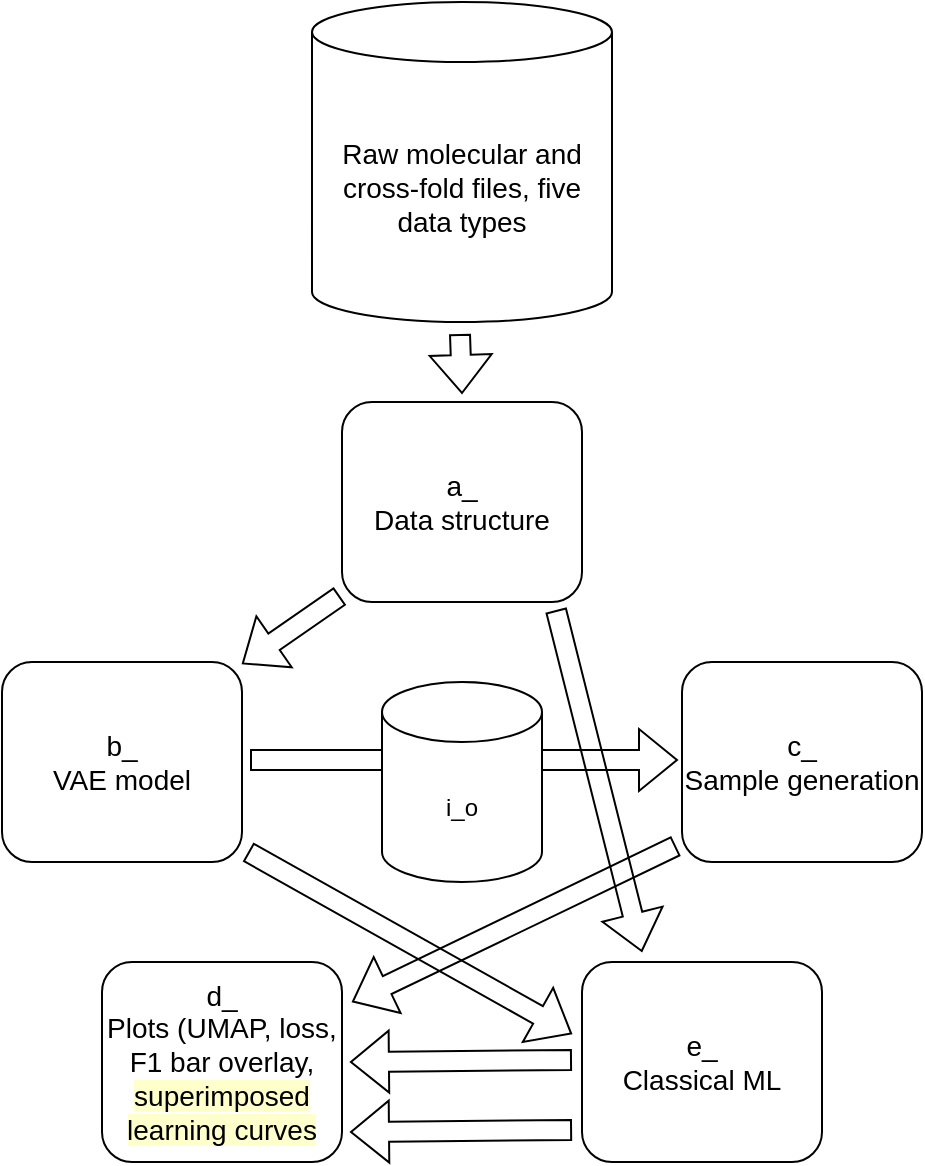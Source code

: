 <mxfile version="20.3.0" type="device"><diagram id="VFGlwU1RhSQXurh4tNDL" name="Page-1"><mxGraphModel dx="1106" dy="997" grid="1" gridSize="10" guides="1" tooltips="1" connect="1" arrows="1" fold="1" page="1" pageScale="1" pageWidth="850" pageHeight="1100" math="0" shadow="0"><root><mxCell id="0"/><mxCell id="1" parent="0"/><mxCell id="WnDrKmHumWbckvZhjntT-2" value="&lt;font style=&quot;font-size: 14px;&quot;&gt;Raw molecular and cross-fold files, five data types&lt;/font&gt;" style="shape=cylinder3;whiteSpace=wrap;html=1;boundedLbl=1;backgroundOutline=1;size=15;" vertex="1" parent="1"><mxGeometry x="325" y="100" width="150" height="160" as="geometry"/></mxCell><mxCell id="WnDrKmHumWbckvZhjntT-3" value="a_&lt;br&gt;Data structure" style="rounded=1;whiteSpace=wrap;html=1;fontSize=14;" vertex="1" parent="1"><mxGeometry x="340" y="300" width="120" height="100" as="geometry"/></mxCell><mxCell id="WnDrKmHumWbckvZhjntT-4" value="c_&lt;br&gt;Sample generation" style="rounded=1;whiteSpace=wrap;html=1;fontSize=14;" vertex="1" parent="1"><mxGeometry x="510" y="430" width="120" height="100" as="geometry"/></mxCell><mxCell id="WnDrKmHumWbckvZhjntT-5" value="b_&lt;br&gt;VAE model" style="rounded=1;whiteSpace=wrap;html=1;fontSize=14;" vertex="1" parent="1"><mxGeometry x="170" y="430" width="120" height="100" as="geometry"/></mxCell><mxCell id="WnDrKmHumWbckvZhjntT-6" value="e_&lt;br&gt;Classical ML" style="rounded=1;whiteSpace=wrap;html=1;fontSize=14;" vertex="1" parent="1"><mxGeometry x="460" y="580" width="120" height="100" as="geometry"/></mxCell><mxCell id="WnDrKmHumWbckvZhjntT-7" value="d_&lt;br&gt;Plots (UMAP, loss, F1 bar overlay, &lt;span style=&quot;background-color: rgb(255, 255, 204);&quot;&gt;superimposed learning curves&lt;/span&gt;" style="rounded=1;whiteSpace=wrap;html=1;fontSize=14;" vertex="1" parent="1"><mxGeometry x="220" y="580" width="120" height="100" as="geometry"/></mxCell><mxCell id="WnDrKmHumWbckvZhjntT-9" value="" style="shape=flexArrow;endArrow=classic;html=1;rounded=0;fontSize=14;" edge="1" parent="1"><mxGeometry width="50" height="50" relative="1" as="geometry"><mxPoint x="339" y="397" as="sourcePoint"/><mxPoint x="290" y="431" as="targetPoint"/></mxGeometry></mxCell><mxCell id="WnDrKmHumWbckvZhjntT-10" value="" style="shape=flexArrow;endArrow=classic;html=1;rounded=0;fontSize=14;" edge="1" parent="1"><mxGeometry width="50" height="50" relative="1" as="geometry"><mxPoint x="447" y="404" as="sourcePoint"/><mxPoint x="490" y="575" as="targetPoint"/></mxGeometry></mxCell><mxCell id="WnDrKmHumWbckvZhjntT-11" value="" style="shape=flexArrow;endArrow=classic;html=1;rounded=0;fontSize=14;" edge="1" parent="1"><mxGeometry width="50" height="50" relative="1" as="geometry"><mxPoint x="294" y="479" as="sourcePoint"/><mxPoint x="508" y="479" as="targetPoint"/></mxGeometry></mxCell><mxCell id="WnDrKmHumWbckvZhjntT-1" value="i_o" style="shape=cylinder3;whiteSpace=wrap;html=1;boundedLbl=1;backgroundOutline=1;size=15;" vertex="1" parent="1"><mxGeometry x="360" y="440" width="80" height="100" as="geometry"/></mxCell><mxCell id="WnDrKmHumWbckvZhjntT-12" value="" style="shape=flexArrow;endArrow=classic;html=1;rounded=0;fontSize=14;" edge="1" parent="1"><mxGeometry width="50" height="50" relative="1" as="geometry"><mxPoint x="399" y="266" as="sourcePoint"/><mxPoint x="400" y="296" as="targetPoint"/></mxGeometry></mxCell><mxCell id="WnDrKmHumWbckvZhjntT-13" value="" style="shape=flexArrow;endArrow=classic;html=1;rounded=0;fontSize=14;" edge="1" parent="1"><mxGeometry width="50" height="50" relative="1" as="geometry"><mxPoint x="293" y="525" as="sourcePoint"/><mxPoint x="455" y="616" as="targetPoint"/></mxGeometry></mxCell><mxCell id="WnDrKmHumWbckvZhjntT-15" value="" style="shape=flexArrow;endArrow=classic;html=1;rounded=0;fontSize=14;entryX=1.033;entryY=0.61;entryDx=0;entryDy=0;entryPerimeter=0;" edge="1" parent="1"><mxGeometry width="50" height="50" relative="1" as="geometry"><mxPoint x="455" y="629" as="sourcePoint"/><mxPoint x="343.96" y="630" as="targetPoint"/></mxGeometry></mxCell><mxCell id="WnDrKmHumWbckvZhjntT-16" value="" style="shape=flexArrow;endArrow=classic;html=1;rounded=0;fontSize=14;" edge="1" parent="1"><mxGeometry width="50" height="50" relative="1" as="geometry"><mxPoint x="507" y="522" as="sourcePoint"/><mxPoint x="345" y="600" as="targetPoint"/></mxGeometry></mxCell><mxCell id="WnDrKmHumWbckvZhjntT-17" value="" style="shape=flexArrow;endArrow=classic;html=1;rounded=0;fontSize=14;entryX=1.033;entryY=0.61;entryDx=0;entryDy=0;entryPerimeter=0;" edge="1" parent="1"><mxGeometry width="50" height="50" relative="1" as="geometry"><mxPoint x="455.04" y="664" as="sourcePoint"/><mxPoint x="344.0" y="665" as="targetPoint"/></mxGeometry></mxCell></root></mxGraphModel></diagram></mxfile>